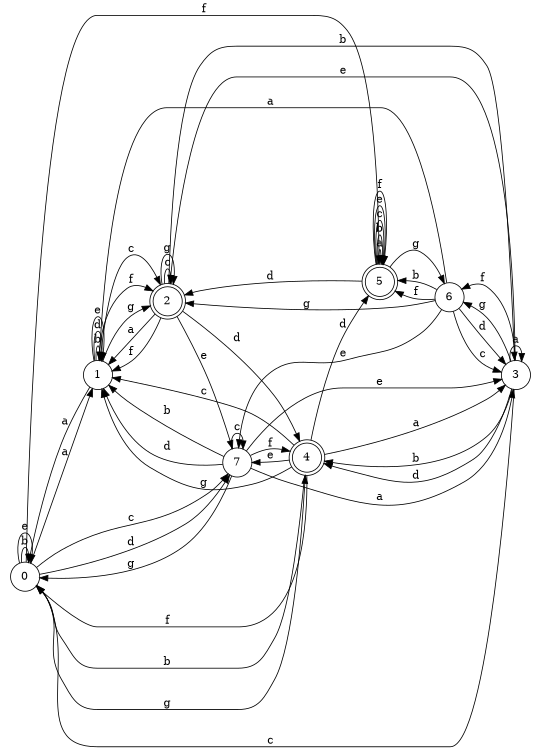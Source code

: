 digraph n7_6 {
__start0 [label="" shape="none"];

rankdir=LR;
size="8,5";

s0 [style="filled", color="black", fillcolor="white" shape="circle", label="0"];
s1 [style="filled", color="black", fillcolor="white" shape="circle", label="1"];
s2 [style="rounded,filled", color="black", fillcolor="white" shape="doublecircle", label="2"];
s3 [style="filled", color="black", fillcolor="white" shape="circle", label="3"];
s4 [style="rounded,filled", color="black", fillcolor="white" shape="doublecircle", label="4"];
s5 [style="rounded,filled", color="black", fillcolor="white" shape="doublecircle", label="5"];
s6 [style="filled", color="black", fillcolor="white" shape="circle", label="6"];
s7 [style="filled", color="black", fillcolor="white" shape="circle", label="7"];
s0 -> s1 [label="a"];
s0 -> s0 [label="b"];
s0 -> s7 [label="c"];
s0 -> s7 [label="d"];
s0 -> s0 [label="e"];
s0 -> s5 [label="f"];
s0 -> s4 [label="g"];
s1 -> s0 [label="a"];
s1 -> s1 [label="b"];
s1 -> s2 [label="c"];
s1 -> s1 [label="d"];
s1 -> s1 [label="e"];
s1 -> s2 [label="f"];
s1 -> s2 [label="g"];
s2 -> s1 [label="a"];
s2 -> s3 [label="b"];
s2 -> s2 [label="c"];
s2 -> s4 [label="d"];
s2 -> s7 [label="e"];
s2 -> s1 [label="f"];
s2 -> s2 [label="g"];
s3 -> s3 [label="a"];
s3 -> s4 [label="b"];
s3 -> s0 [label="c"];
s3 -> s4 [label="d"];
s3 -> s2 [label="e"];
s3 -> s6 [label="f"];
s3 -> s6 [label="g"];
s4 -> s3 [label="a"];
s4 -> s0 [label="b"];
s4 -> s1 [label="c"];
s4 -> s5 [label="d"];
s4 -> s7 [label="e"];
s4 -> s0 [label="f"];
s4 -> s1 [label="g"];
s5 -> s5 [label="a"];
s5 -> s5 [label="b"];
s5 -> s5 [label="c"];
s5 -> s2 [label="d"];
s5 -> s5 [label="e"];
s5 -> s5 [label="f"];
s5 -> s6 [label="g"];
s6 -> s1 [label="a"];
s6 -> s5 [label="b"];
s6 -> s3 [label="c"];
s6 -> s3 [label="d"];
s6 -> s7 [label="e"];
s6 -> s5 [label="f"];
s6 -> s2 [label="g"];
s7 -> s3 [label="a"];
s7 -> s1 [label="b"];
s7 -> s7 [label="c"];
s7 -> s1 [label="d"];
s7 -> s3 [label="e"];
s7 -> s4 [label="f"];
s7 -> s0 [label="g"];

}